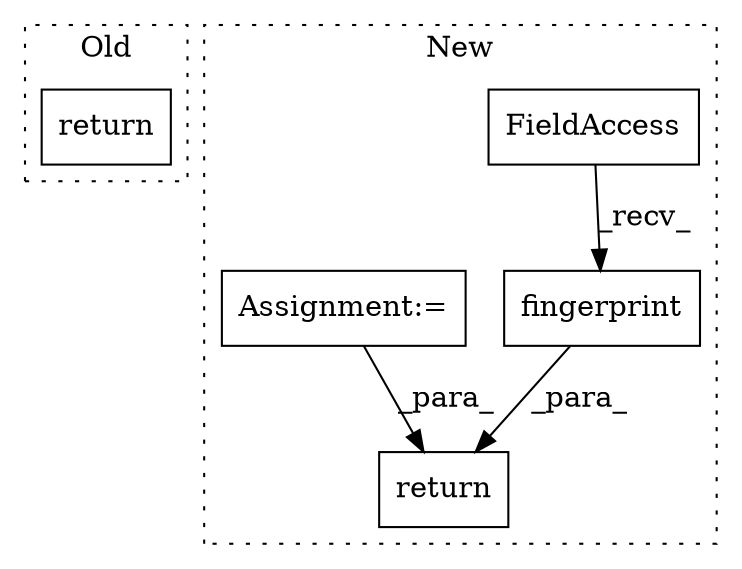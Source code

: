 digraph G {
subgraph cluster0 {
1 [label="return" a="41" s="1538" l="7" shape="box"];
label = "Old";
style="dotted";
}
subgraph cluster1 {
2 [label="fingerprint" a="32" s="1887" l="13" shape="box"];
3 [label="return" a="41" s="2006" l="7" shape="box"];
4 [label="FieldAccess" a="22" s="1861" l="25" shape="box"];
5 [label="Assignment:=" a="7" s="1721" l="6" shape="box"];
label = "New";
style="dotted";
}
2 -> 3 [label="_para_"];
4 -> 2 [label="_recv_"];
5 -> 3 [label="_para_"];
}